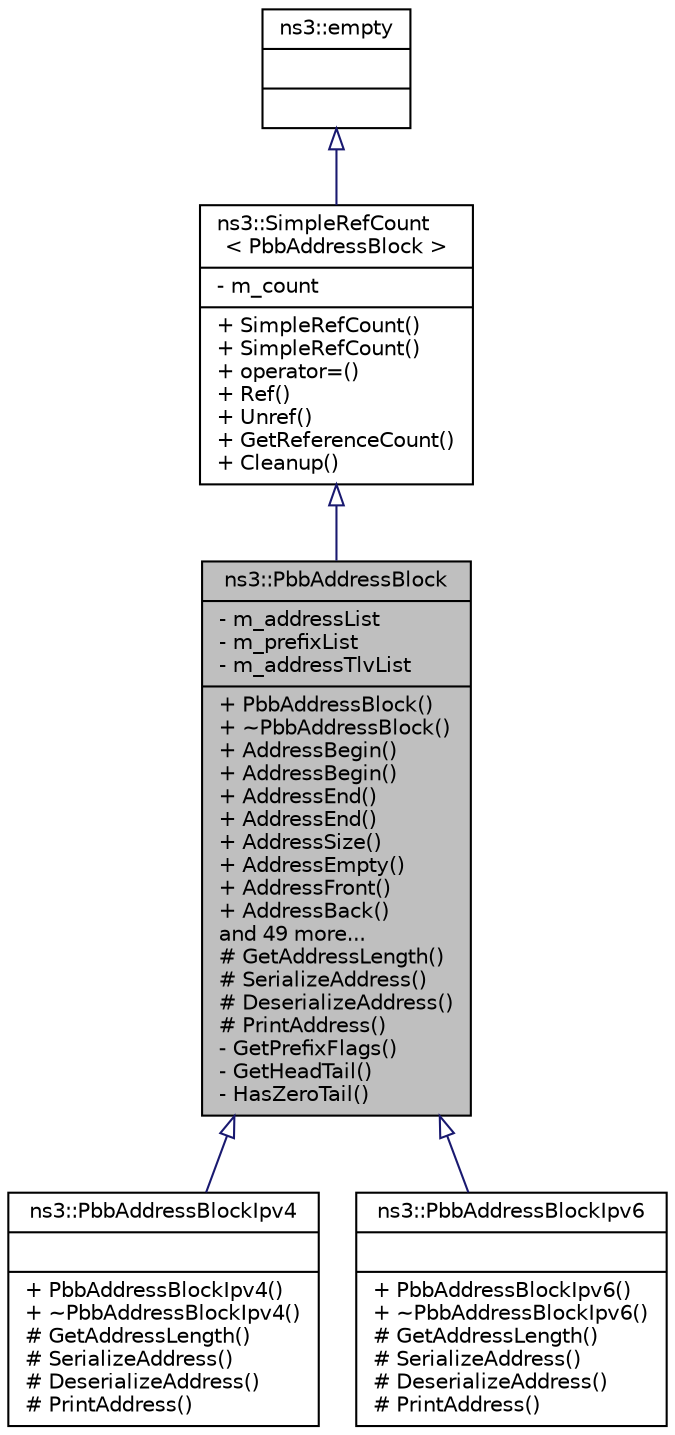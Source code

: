 digraph "ns3::PbbAddressBlock"
{
  edge [fontname="Helvetica",fontsize="10",labelfontname="Helvetica",labelfontsize="10"];
  node [fontname="Helvetica",fontsize="10",shape=record];
  Node1 [label="{ns3::PbbAddressBlock\n|- m_addressList\l- m_prefixList\l- m_addressTlvList\l|+ PbbAddressBlock()\l+ ~PbbAddressBlock()\l+ AddressBegin()\l+ AddressBegin()\l+ AddressEnd()\l+ AddressEnd()\l+ AddressSize()\l+ AddressEmpty()\l+ AddressFront()\l+ AddressBack()\land 49 more...\l# GetAddressLength()\l# SerializeAddress()\l# DeserializeAddress()\l# PrintAddress()\l- GetPrefixFlags()\l- GetHeadTail()\l- HasZeroTail()\l}",height=0.2,width=0.4,color="black", fillcolor="grey75", style="filled", fontcolor="black"];
  Node2 -> Node1 [dir="back",color="midnightblue",fontsize="10",style="solid",arrowtail="onormal"];
  Node2 [label="{ns3::SimpleRefCount\l\< PbbAddressBlock \>\n|- m_count\l|+ SimpleRefCount()\l+ SimpleRefCount()\l+ operator=()\l+ Ref()\l+ Unref()\l+ GetReferenceCount()\l+ Cleanup()\l}",height=0.2,width=0.4,color="black", fillcolor="white", style="filled",URL="$da/da1/classns3_1_1SimpleRefCount.html"];
  Node3 -> Node2 [dir="back",color="midnightblue",fontsize="10",style="solid",arrowtail="onormal"];
  Node3 [label="{ns3::empty\n||}",height=0.2,width=0.4,color="black", fillcolor="white", style="filled",URL="$d9/d6a/classns3_1_1empty.html",tooltip="make Callback use a separate empty type "];
  Node1 -> Node4 [dir="back",color="midnightblue",fontsize="10",style="solid",arrowtail="onormal"];
  Node4 [label="{ns3::PbbAddressBlockIpv4\n||+ PbbAddressBlockIpv4()\l+ ~PbbAddressBlockIpv4()\l# GetAddressLength()\l# SerializeAddress()\l# DeserializeAddress()\l# PrintAddress()\l}",height=0.2,width=0.4,color="black", fillcolor="white", style="filled",URL="$df/d95/classns3_1_1PbbAddressBlockIpv4.html",tooltip="Concrete IPv4 specific PbbAddressBlock. "];
  Node1 -> Node5 [dir="back",color="midnightblue",fontsize="10",style="solid",arrowtail="onormal"];
  Node5 [label="{ns3::PbbAddressBlockIpv6\n||+ PbbAddressBlockIpv6()\l+ ~PbbAddressBlockIpv6()\l# GetAddressLength()\l# SerializeAddress()\l# DeserializeAddress()\l# PrintAddress()\l}",height=0.2,width=0.4,color="black", fillcolor="white", style="filled",URL="$d7/db5/classns3_1_1PbbAddressBlockIpv6.html",tooltip="Concrete IPv6 specific PbbAddressBlock. "];
}
